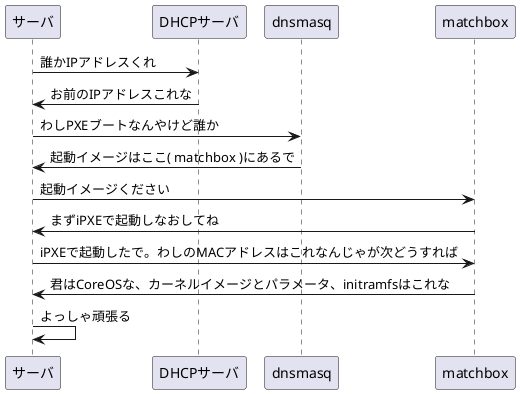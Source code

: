 @startuml
"サーバ" -> DHCPサーバ: 誰かIPアドレスくれ
"DHCPサーバ" -> サーバ: お前のIPアドレスこれな
"サーバ" -> dnsmasq: わしPXEブートなんやけど誰か
"dnsmasq" -> サーバ: 起動イメージはここ( matchbox )にあるで
"サーバ" -> matchbox: 起動イメージください
"matchbox" -> サーバ: まずiPXEで起動しなおしてね
"サーバ" -> matchbox: iPXEで起動したで。わしのMACアドレスはこれなんじゃが次どうすれば
matchbox -> サーバ: 君はCoreOSな、カーネルイメージとパラメータ、initramfsはこれな
"サーバ" -> サーバ: よっしゃ頑張る
@enduml

